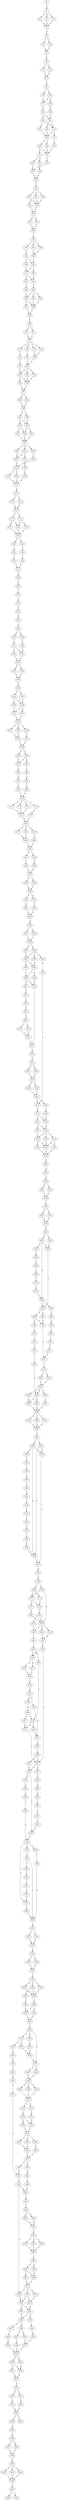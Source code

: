 strict digraph  {
	S0 -> S1 [ label = G ];
	S1 -> S2 [ label = A ];
	S1 -> S3 [ label = G ];
	S1 -> S4 [ label = C ];
	S2 -> S5 [ label = A ];
	S3 -> S5 [ label = A ];
	S4 -> S5 [ label = A ];
	S5 -> S6 [ label = A ];
	S6 -> S7 [ label = C ];
	S6 -> S8 [ label = T ];
	S7 -> S9 [ label = T ];
	S8 -> S9 [ label = T ];
	S9 -> S10 [ label = T ];
	S10 -> S11 [ label = C ];
	S10 -> S12 [ label = T ];
	S11 -> S13 [ label = A ];
	S12 -> S13 [ label = A ];
	S13 -> S14 [ label = A ];
	S14 -> S15 [ label = T ];
	S14 -> S16 [ label = C ];
	S15 -> S17 [ label = G ];
	S16 -> S17 [ label = G ];
	S16 -> S18 [ label = T ];
	S17 -> S19 [ label = T ];
	S18 -> S20 [ label = C ];
	S19 -> S21 [ label = G ];
	S19 -> S22 [ label = T ];
	S20 -> S21 [ label = G ];
	S21 -> S23 [ label = C ];
	S21 -> S24 [ label = T ];
	S22 -> S25 [ label = G ];
	S22 -> S23 [ label = C ];
	S23 -> S26 [ label = T ];
	S23 -> S27 [ label = C ];
	S24 -> S26 [ label = T ];
	S25 -> S26 [ label = T ];
	S26 -> S28 [ label = G ];
	S26 -> S29 [ label = T ];
	S27 -> S30 [ label = C ];
	S28 -> S31 [ label = G ];
	S28 -> S32 [ label = T ];
	S29 -> S32 [ label = T ];
	S30 -> S32 [ label = T ];
	S31 -> S33 [ label = G ];
	S31 -> S34 [ label = C ];
	S32 -> S35 [ label = T ];
	S33 -> S36 [ label = C ];
	S34 -> S37 [ label = T ];
	S35 -> S37 [ label = T ];
	S36 -> S38 [ label = G ];
	S37 -> S38 [ label = G ];
	S38 -> S39 [ label = T ];
	S39 -> S40 [ label = A ];
	S39 -> S41 [ label = C ];
	S39 -> S42 [ label = T ];
	S40 -> S43 [ label = A ];
	S41 -> S44 [ label = C ];
	S41 -> S43 [ label = A ];
	S42 -> S43 [ label = A ];
	S43 -> S45 [ label = G ];
	S44 -> S45 [ label = G ];
	S45 -> S46 [ label = A ];
	S45 -> S47 [ label = G ];
	S46 -> S48 [ label = A ];
	S47 -> S48 [ label = A ];
	S48 -> S49 [ label = T ];
	S49 -> S50 [ label = T ];
	S49 -> S51 [ label = A ];
	S49 -> S52 [ label = C ];
	S50 -> S53 [ label = G ];
	S51 -> S54 [ label = A ];
	S52 -> S54 [ label = A ];
	S53 -> S55 [ label = C ];
	S53 -> S56 [ label = T ];
	S54 -> S55 [ label = C ];
	S55 -> S57 [ label = T ];
	S55 -> S58 [ label = C ];
	S56 -> S57 [ label = T ];
	S57 -> S59 [ label = G ];
	S57 -> S60 [ label = T ];
	S58 -> S59 [ label = G ];
	S59 -> S61 [ label = T ];
	S60 -> S62 [ label = G ];
	S61 -> S63 [ label = T ];
	S61 -> S64 [ label = C ];
	S61 -> S65 [ label = G ];
	S62 -> S63 [ label = T ];
	S63 -> S66 [ label = C ];
	S63 -> S67 [ label = T ];
	S64 -> S66 [ label = C ];
	S65 -> S66 [ label = C ];
	S66 -> S68 [ label = T ];
	S67 -> S68 [ label = T ];
	S68 -> S69 [ label = G ];
	S69 -> S70 [ label = G ];
	S69 -> S71 [ label = T ];
	S70 -> S72 [ label = C ];
	S71 -> S72 [ label = C ];
	S72 -> S73 [ label = A ];
	S72 -> S74 [ label = C ];
	S72 -> S75 [ label = G ];
	S72 -> S76 [ label = T ];
	S73 -> S77 [ label = T ];
	S74 -> S78 [ label = G ];
	S75 -> S79 [ label = A ];
	S76 -> S78 [ label = G ];
	S77 -> S80 [ label = C ];
	S78 -> S80 [ label = C ];
	S79 -> S81 [ label = G ];
	S80 -> S82 [ label = G ];
	S80 -> S83 [ label = C ];
	S80 -> S84 [ label = T ];
	S81 -> S84 [ label = T ];
	S82 -> S85 [ label = A ];
	S83 -> S85 [ label = A ];
	S84 -> S86 [ label = C ];
	S84 -> S85 [ label = A ];
	S85 -> S87 [ label = T ];
	S86 -> S87 [ label = T ];
	S87 -> S88 [ label = T ];
	S87 -> S89 [ label = C ];
	S88 -> S90 [ label = T ];
	S89 -> S90 [ label = T ];
	S90 -> S91 [ label = G ];
	S90 -> S92 [ label = T ];
	S91 -> S93 [ label = C ];
	S91 -> S94 [ label = T ];
	S92 -> S94 [ label = T ];
	S93 -> S95 [ label = A ];
	S93 -> S96 [ label = C ];
	S94 -> S97 [ label = G ];
	S94 -> S96 [ label = C ];
	S95 -> S98 [ label = T ];
	S96 -> S98 [ label = T ];
	S97 -> S98 [ label = T ];
	S98 -> S99 [ label = T ];
	S98 -> S100 [ label = C ];
	S98 -> S101 [ label = G ];
	S99 -> S102 [ label = A ];
	S100 -> S103 [ label = T ];
	S101 -> S104 [ label = C ];
	S101 -> S102 [ label = A ];
	S102 -> S105 [ label = C ];
	S103 -> S105 [ label = C ];
	S104 -> S106 [ label = T ];
	S105 -> S107 [ label = C ];
	S105 -> S108 [ label = T ];
	S106 -> S109 [ label = G ];
	S107 -> S110 [ label = C ];
	S108 -> S110 [ label = C ];
	S109 -> S110 [ label = C ];
	S110 -> S111 [ label = A ];
	S111 -> S112 [ label = A ];
	S111 -> S113 [ label = G ];
	S112 -> S114 [ label = G ];
	S113 -> S114 [ label = G ];
	S114 -> S115 [ label = C ];
	S114 -> S116 [ label = T ];
	S115 -> S117 [ label = A ];
	S115 -> S118 [ label = G ];
	S116 -> S119 [ label = T ];
	S116 -> S118 [ label = G ];
	S117 -> S120 [ label = T ];
	S118 -> S120 [ label = T ];
	S119 -> S120 [ label = T ];
	S120 -> S121 [ label = T ];
	S120 -> S122 [ label = G ];
	S121 -> S123 [ label = C ];
	S122 -> S124 [ label = G ];
	S123 -> S125 [ label = A ];
	S124 -> S126 [ label = T ];
	S125 -> S127 [ label = T ];
	S126 -> S127 [ label = T ];
	S127 -> S128 [ label = G ];
	S128 -> S129 [ label = A ];
	S129 -> S130 [ label = T ];
	S130 -> S131 [ label = G ];
	S131 -> S132 [ label = T ];
	S132 -> S133 [ label = G ];
	S133 -> S134 [ label = G ];
	S134 -> S135 [ label = A ];
	S134 -> S136 [ label = C ];
	S135 -> S137 [ label = A ];
	S136 -> S138 [ label = C ];
	S137 -> S139 [ label = G ];
	S137 -> S140 [ label = A ];
	S138 -> S139 [ label = G ];
	S139 -> S141 [ label = T ];
	S140 -> S141 [ label = T ];
	S141 -> S142 [ label = T ];
	S141 -> S143 [ label = A ];
	S142 -> S144 [ label = C ];
	S143 -> S144 [ label = C ];
	S144 -> S145 [ label = A ];
	S145 -> S146 [ label = T ];
	S145 -> S147 [ label = C ];
	S146 -> S148 [ label = T ];
	S146 -> S149 [ label = C ];
	S147 -> S149 [ label = C ];
	S148 -> S150 [ label = A ];
	S149 -> S150 [ label = A ];
	S149 -> S151 [ label = C ];
	S150 -> S152 [ label = A ];
	S151 -> S152 [ label = A ];
	S152 -> S153 [ label = T ];
	S152 -> S154 [ label = C ];
	S152 -> S155 [ label = G ];
	S153 -> S156 [ label = T ];
	S154 -> S156 [ label = T ];
	S155 -> S157 [ label = C ];
	S156 -> S158 [ label = T ];
	S157 -> S158 [ label = T ];
	S158 -> S159 [ label = T ];
	S158 -> S160 [ label = C ];
	S159 -> S161 [ label = C ];
	S160 -> S161 [ label = C ];
	S160 -> S162 [ label = A ];
	S161 -> S163 [ label = A ];
	S162 -> S164 [ label = T ];
	S163 -> S165 [ label = G ];
	S164 -> S166 [ label = T ];
	S165 -> S167 [ label = C ];
	S166 -> S168 [ label = G ];
	S167 -> S169 [ label = T ];
	S168 -> S169 [ label = T ];
	S169 -> S170 [ label = T ];
	S169 -> S171 [ label = C ];
	S169 -> S172 [ label = A ];
	S169 -> S173 [ label = G ];
	S170 -> S174 [ label = C ];
	S171 -> S174 [ label = C ];
	S172 -> S175 [ label = A ];
	S173 -> S174 [ label = C ];
	S174 -> S176 [ label = G ];
	S175 -> S176 [ label = G ];
	S176 -> S177 [ label = C ];
	S176 -> S178 [ label = T ];
	S176 -> S179 [ label = G ];
	S177 -> S180 [ label = A ];
	S178 -> S181 [ label = C ];
	S179 -> S180 [ label = A ];
	S180 -> S182 [ label = G ];
	S181 -> S182 [ label = G ];
	S182 -> S183 [ label = G ];
	S182 -> S184 [ label = A ];
	S183 -> S185 [ label = T ];
	S184 -> S186 [ label = A ];
	S185 -> S187 [ label = G ];
	S186 -> S187 [ label = G ];
	S187 -> S188 [ label = G ];
	S187 -> S189 [ label = A ];
	S188 -> S190 [ label = A ];
	S189 -> S190 [ label = A ];
	S190 -> S191 [ label = G ];
	S190 -> S192 [ label = A ];
	S191 -> S193 [ label = A ];
	S192 -> S194 [ label = T ];
	S193 -> S195 [ label = G ];
	S194 -> S195 [ label = G ];
	S195 -> S196 [ label = A ];
	S196 -> S197 [ label = A ];
	S196 -> S198 [ label = G ];
	S197 -> S199 [ label = C ];
	S198 -> S199 [ label = C ];
	S199 -> S200 [ label = A ];
	S199 -> S201 [ label = G ];
	S200 -> S202 [ label = T ];
	S200 -> S203 [ label = C ];
	S200 -> S204 [ label = G ];
	S201 -> S202 [ label = T ];
	S202 -> S205 [ label = T ];
	S202 -> S206 [ label = G ];
	S203 -> S206 [ label = G ];
	S204 -> S207 [ label = G ];
	S205 -> S208 [ label = C ];
	S206 -> S209 [ label = G ];
	S206 -> S208 [ label = C ];
	S207 -> S210 [ label = A ];
	S208 -> S211 [ label = T ];
	S208 -> S212 [ label = C ];
	S209 -> S212 [ label = C ];
	S210 -> S213 [ label = G ];
	S211 -> S214 [ label = A ];
	S212 -> S215 [ label = C ];
	S213 -> S216 [ label = A ];
	S213 -> S217 [ label = G ];
	S214 -> S218 [ label = C ];
	S215 -> S219 [ label = A ];
	S216 -> S220 [ label = C ];
	S217 -> S221 [ label = A ];
	S217 -> S220 [ label = C ];
	S218 -> S222 [ label = T ];
	S219 -> S223 [ label = G ];
	S220 -> S224 [ label = T ];
	S220 -> S225 [ label = C ];
	S220 -> S226 [ label = A ];
	S221 -> S226 [ label = A ];
	S222 -> S227 [ label = T ];
	S223 -> S228 [ label = G ];
	S223 -> S229 [ label = A ];
	S224 -> S230 [ label = G ];
	S225 -> S231 [ label = T ];
	S225 -> S230 [ label = G ];
	S226 -> S232 [ label = C ];
	S226 -> S230 [ label = G ];
	S227 -> S233 [ label = C ];
	S227 -> S234 [ label = T ];
	S228 -> S235 [ label = C ];
	S229 -> S235 [ label = C ];
	S230 -> S236 [ label = T ];
	S231 -> S236 [ label = T ];
	S232 -> S236 [ label = T ];
	S233 -> S237 [ label = T ];
	S234 -> S237 [ label = T ];
	S235 -> S238 [ label = A ];
	S235 -> S239 [ label = T ];
	S236 -> S240 [ label = G ];
	S237 -> S215 [ label = C ];
	S238 -> S241 [ label = C ];
	S239 -> S241 [ label = C ];
	S240 -> S242 [ label = A ];
	S241 -> S243 [ label = C ];
	S241 -> S210 [ label = A ];
	S242 -> S244 [ label = A ];
	S243 -> S245 [ label = A ];
	S244 -> S246 [ label = G ];
	S244 -> S247 [ label = A ];
	S245 -> S216 [ label = A ];
	S246 -> S248 [ label = A ];
	S247 -> S248 [ label = A ];
	S248 -> S249 [ label = A ];
	S249 -> S250 [ label = G ];
	S249 -> S251 [ label = A ];
	S250 -> S252 [ label = A ];
	S251 -> S252 [ label = A ];
	S252 -> S253 [ label = A ];
	S253 -> S254 [ label = G ];
	S253 -> S255 [ label = A ];
	S254 -> S256 [ label = C ];
	S254 -> S257 [ label = G ];
	S254 -> S258 [ label = G ];
	S255 -> S256 [ label = C ];
	S256 -> S259 [ label = C ];
	S257 -> S260 [ label = C ];
	S258 -> S261 [ label = T ];
	S258 -> S259 [ label = C ];
	S259 -> S262 [ label = A ];
	S259 -> S263 [ label = G ];
	S260 -> S264 [ label = C ];
	S261 -> S265 [ label = T ];
	S262 -> S266 [ label = A ];
	S262 -> S267 [ label = G ];
	S263 -> S267 [ label = G ];
	S264 -> S268 [ label = G ];
	S265 -> S269 [ label = C ];
	S266 -> S270 [ label = C ];
	S267 -> S271 [ label = C ];
	S268 -> S272 [ label = C ];
	S269 -> S273 [ label = T ];
	S270 -> S274 [ label = A ];
	S271 -> S275 [ label = T ];
	S272 -> S276 [ label = C ];
	S273 -> S277 [ label = T ];
	S274 -> S278 [ label = G ];
	S275 -> S279 [ label = C ];
	S275 -> S280 [ label = A ];
	S276 -> S258 [ label = G ];
	S277 -> S281 [ label = T ];
	S278 -> S282 [ label = T ];
	S279 -> S283 [ label = C ];
	S280 -> S283 [ label = C ];
	S281 -> S271 [ label = C ];
	S282 -> S284 [ label = G ];
	S283 -> S285 [ label = C ];
	S283 -> S284 [ label = G ];
	S283 -> S286 [ label = T ];
	S284 -> S287 [ label = A ];
	S284 -> S288 [ label = G ];
	S285 -> S289 [ label = T ];
	S286 -> S288 [ label = G ];
	S287 -> S290 [ label = C ];
	S288 -> S290 [ label = C ];
	S289 -> S290 [ label = C ];
	S290 -> S291 [ label = A ];
	S290 -> S292 [ label = C ];
	S290 -> S293 [ label = T ];
	S291 -> S294 [ label = A ];
	S292 -> S294 [ label = A ];
	S293 -> S294 [ label = A ];
	S294 -> S295 [ label = A ];
	S295 -> S296 [ label = G ];
	S295 -> S297 [ label = A ];
	S296 -> S298 [ label = G ];
	S296 -> S299 [ label = A ];
	S296 -> S300 [ label = C ];
	S297 -> S299 [ label = A ];
	S297 -> S298 [ label = G ];
	S298 -> S301 [ label = G ];
	S299 -> S301 [ label = G ];
	S300 -> S302 [ label = C ];
	S301 -> S303 [ label = C ];
	S302 -> S304 [ label = C ];
	S303 -> S305 [ label = A ];
	S304 -> S306 [ label = A ];
	S305 -> S307 [ label = G ];
	S305 -> S308 [ label = A ];
	S306 -> S309 [ label = A ];
	S307 -> S310 [ label = A ];
	S307 -> S311 [ label = G ];
	S308 -> S312 [ label = A ];
	S308 -> S311 [ label = G ];
	S309 -> S313 [ label = G ];
	S310 -> S314 [ label = T ];
	S310 -> S315 [ label = A ];
	S310 -> S316 [ label = C ];
	S311 -> S317 [ label = A ];
	S311 -> S318 [ label = T ];
	S312 -> S318 [ label = T ];
	S313 -> S319 [ label = C ];
	S314 -> S320 [ label = C ];
	S315 -> S321 [ label = A ];
	S316 -> S321 [ label = A ];
	S317 -> S322 [ label = A ];
	S318 -> S323 [ label = C ];
	S319 -> S324 [ label = C ];
	S320 -> S325 [ label = T ];
	S321 -> S326 [ label = G ];
	S322 -> S310 [ label = A ];
	S323 -> S310 [ label = A ];
	S323 -> S327 [ label = T ];
	S324 -> S328 [ label = T ];
	S325 -> S329 [ label = A ];
	S325 -> S330 [ label = A ];
	S326 -> S331 [ label = A ];
	S326 -> S329 [ label = A ];
	S327 -> S314 [ label = T ];
	S328 -> S332 [ label = G ];
	S329 -> S333 [ label = G ];
	S329 -> S334 [ label = A ];
	S330 -> S335 [ label = A ];
	S331 -> S336 [ label = C ];
	S331 -> S337 [ label = A ];
	S332 -> S338 [ label = T ];
	S333 -> S339 [ label = A ];
	S334 -> S339 [ label = A ];
	S335 -> S340 [ label = C ];
	S335 -> S341 [ label = A ];
	S336 -> S342 [ label = A ];
	S336 -> S343 [ label = G ];
	S337 -> S344 [ label = A ];
	S338 -> S345 [ label = C ];
	S339 -> S346 [ label = A ];
	S340 -> S347 [ label = G ];
	S341 -> S331 [ label = A ];
	S342 -> S348 [ label = G ];
	S343 -> S349 [ label = T ];
	S344 -> S350 [ label = G ];
	S345 -> S298 [ label = G ];
	S346 -> S351 [ label = A ];
	S347 -> S352 [ label = G ];
	S348 -> S353 [ label = A ];
	S348 -> S354 [ label = C ];
	S348 -> S355 [ label = C ];
	S349 -> S356 [ label = T ];
	S350 -> S357 [ label = A ];
	S351 -> S358 [ label = G ];
	S351 -> S359 [ label = A ];
	S352 -> S360 [ label = C ];
	S353 -> S361 [ label = A ];
	S354 -> S362 [ label = C ];
	S355 -> S363 [ label = T ];
	S356 -> S364 [ label = T ];
	S357 -> S365 [ label = C ];
	S358 -> S347 [ label = G ];
	S359 -> S366 [ label = G ];
	S360 -> S331 [ label = A ];
	S360 -> S367 [ label = T ];
	S361 -> S368 [ label = A ];
	S361 -> S369 [ label = T ];
	S362 -> S368 [ label = A ];
	S363 -> S368 [ label = A ];
	S364 -> S348 [ label = G ];
	S365 -> S370 [ label = A ];
	S366 -> S335 [ label = A ];
	S366 -> S371 [ label = G ];
	S367 -> S336 [ label = C ];
	S368 -> S372 [ label = A ];
	S369 -> S373 [ label = C ];
	S370 -> S374 [ label = A ];
	S371 -> S341 [ label = A ];
	S372 -> S375 [ label = T ];
	S372 -> S376 [ label = C ];
	S373 -> S377 [ label = C ];
	S374 -> S342 [ label = A ];
	S375 -> S378 [ label = G ];
	S376 -> S378 [ label = G ];
	S377 -> S379 [ label = A ];
	S378 -> S380 [ label = G ];
	S379 -> S354 [ label = C ];
	S380 -> S381 [ label = T ];
	S380 -> S382 [ label = A ];
	S381 -> S383 [ label = G ];
	S382 -> S383 [ label = G ];
	S383 -> S384 [ label = T ];
	S384 -> S385 [ label = A ];
	S384 -> S386 [ label = T ];
	S384 -> S387 [ label = G ];
	S385 -> S388 [ label = A ];
	S386 -> S388 [ label = A ];
	S386 -> S389 [ label = G ];
	S387 -> S388 [ label = A ];
	S388 -> S390 [ label = A ];
	S389 -> S391 [ label = G ];
	S390 -> S392 [ label = T ];
	S390 -> S393 [ label = C ];
	S391 -> S392 [ label = T ];
	S392 -> S394 [ label = G ];
	S393 -> S394 [ label = G ];
	S394 -> S395 [ label = G ];
	S395 -> S396 [ label = A ];
	S395 -> S397 [ label = A ];
	S395 -> S398 [ label = G ];
	S396 -> S399 [ label = A ];
	S397 -> S400 [ label = G ];
	S397 -> S401 [ label = C ];
	S398 -> S402 [ label = A ];
	S398 -> S403 [ label = G ];
	S399 -> S404 [ label = C ];
	S400 -> S405 [ label = T ];
	S401 -> S405 [ label = T ];
	S402 -> S406 [ label = A ];
	S403 -> S404 [ label = C ];
	S404 -> S397 [ label = A ];
	S405 -> S407 [ label = A ];
	S405 -> S408 [ label = G ];
	S405 -> S409 [ label = T ];
	S406 -> S410 [ label = G ];
	S407 -> S411 [ label = A ];
	S408 -> S411 [ label = A ];
	S409 -> S411 [ label = A ];
	S410 -> S412 [ label = T ];
	S411 -> S413 [ label = C ];
	S411 -> S414 [ label = A ];
	S412 -> S415 [ label = C ];
	S413 -> S416 [ label = T ];
	S414 -> S417 [ label = C ];
	S415 -> S418 [ label = A ];
	S416 -> S419 [ label = T ];
	S416 -> S420 [ label = C ];
	S417 -> S419 [ label = T ];
	S418 -> S421 [ label = G ];
	S419 -> S422 [ label = C ];
	S420 -> S422 [ label = C ];
	S421 -> S423 [ label = G ];
	S422 -> S424 [ label = A ];
	S422 -> S425 [ label = T ];
	S422 -> S426 [ label = C ];
	S423 -> S427 [ label = A ];
	S423 -> S428 [ label = A ];
	S424 -> S429 [ label = A ];
	S425 -> S430 [ label = C ];
	S426 -> S429 [ label = A ];
	S427 -> S431 [ label = G ];
	S428 -> S432 [ label = A ];
	S429 -> S433 [ label = A ];
	S430 -> S433 [ label = A ];
	S431 -> S434 [ label = C ];
	S432 -> S435 [ label = G ];
	S432 -> S436 [ label = A ];
	S433 -> S437 [ label = T ];
	S433 -> S438 [ label = C ];
	S434 -> S439 [ label = A ];
	S434 -> S440 [ label = C ];
	S435 -> S441 [ label = T ];
	S435 -> S442 [ label = A ];
	S436 -> S442 [ label = A ];
	S437 -> S421 [ label = G ];
	S438 -> S443 [ label = A ];
	S439 -> S444 [ label = G ];
	S440 -> S444 [ label = G ];
	S441 -> S445 [ label = A ];
	S442 -> S446 [ label = G ];
	S442 -> S447 [ label = C ];
	S443 -> S448 [ label = C ];
	S444 -> S449 [ label = A ];
	S445 -> S450 [ label = A ];
	S446 -> S451 [ label = C ];
	S446 -> S452 [ label = T ];
	S447 -> S453 [ label = T ];
	S448 -> S427 [ label = A ];
	S449 -> S454 [ label = C ];
	S449 -> S455 [ label = T ];
	S449 -> S456 [ label = G ];
	S450 -> S457 [ label = T ];
	S451 -> S458 [ label = A ];
	S452 -> S457 [ label = T ];
	S453 -> S459 [ label = G ];
	S454 -> S460 [ label = T ];
	S455 -> S460 [ label = T ];
	S456 -> S460 [ label = T ];
	S457 -> S461 [ label = A ];
	S458 -> S461 [ label = A ];
	S459 -> S461 [ label = A ];
	S460 -> S462 [ label = C ];
	S461 -> S463 [ label = G ];
	S461 -> S464 [ label = A ];
	S462 -> S465 [ label = T ];
	S462 -> S466 [ label = G ];
	S463 -> S467 [ label = A ];
	S463 -> S468 [ label = G ];
	S464 -> S468 [ label = G ];
	S465 -> S469 [ label = C ];
	S465 -> S470 [ label = T ];
	S466 -> S469 [ label = C ];
	S467 -> S471 [ label = A ];
	S468 -> S471 [ label = A ];
	S469 -> S472 [ label = C ];
	S470 -> S472 [ label = C ];
	S471 -> S473 [ label = A ];
	S472 -> S474 [ label = T ];
	S472 -> S428 [ label = A ];
	S472 -> S475 [ label = C ];
	S473 -> S476 [ label = A ];
	S473 -> S477 [ label = G ];
	S474 -> S478 [ label = C ];
	S474 -> S432 [ label = A ];
	S475 -> S478 [ label = C ];
	S476 -> S479 [ label = G ];
	S477 -> S480 [ label = A ];
	S478 -> S435 [ label = G ];
	S479 -> S481 [ label = A ];
	S480 -> S481 [ label = A ];
	S481 -> S482 [ label = G ];
	S481 -> S483 [ label = C ];
	S482 -> S484 [ label = A ];
	S484 -> S486 [ label = A ];
	S486 -> S487 [ label = A ];
	S486 -> S488 [ label = G ];
	S487 -> S489 [ label = T ];
	S488 -> S489 [ label = T ];
	S489 -> S490 [ label = C ];
	S490 -> S491 [ label = T ];
	S490 -> S492 [ label = C ];
	S490 -> S493 [ label = A ];
	S491 -> S494 [ label = T ];
	S492 -> S494 [ label = T ];
	S493 -> S494 [ label = T ];
	S494 -> S495 [ label = C ];
	S495 -> S496 [ label = A ];
	S495 -> S497 [ label = G ];
}
